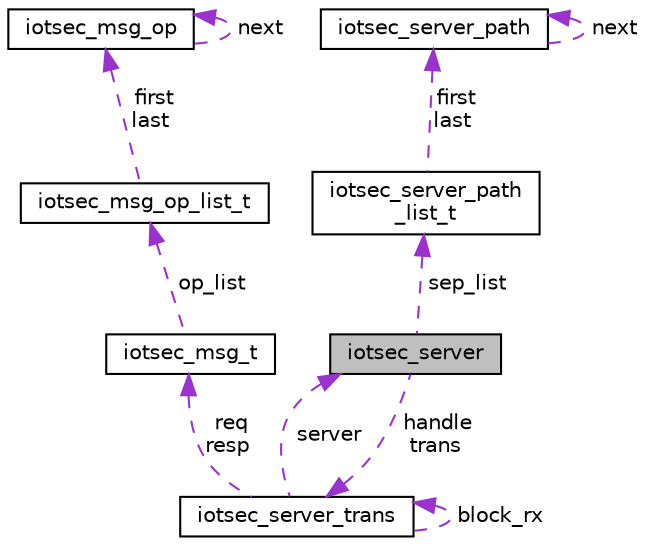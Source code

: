 digraph "iotsec_server"
{
 // LATEX_PDF_SIZE
  edge [fontname="Helvetica",fontsize="10",labelfontname="Helvetica",labelfontsize="10"];
  node [fontname="Helvetica",fontsize="10",shape=record];
  Node1 [label="iotsec_server",height=0.2,width=0.4,color="black", fillcolor="grey75", style="filled", fontcolor="black",tooltip="Server structure."];
  Node2 -> Node1 [dir="back",color="darkorchid3",fontsize="10",style="dashed",label=" handle\ntrans" ,fontname="Helvetica"];
  Node2 [label="iotsec_server_trans",height=0.2,width=0.4,color="black", fillcolor="white", style="filled",URL="$structiotsec__server__trans.html",tooltip="Transaction structure."];
  Node1 -> Node2 [dir="back",color="darkorchid3",fontsize="10",style="dashed",label=" server" ,fontname="Helvetica"];
  Node3 -> Node2 [dir="back",color="darkorchid3",fontsize="10",style="dashed",label=" req\nresp" ,fontname="Helvetica"];
  Node3 [label="iotsec_msg_t",height=0.2,width=0.4,color="black", fillcolor="white", style="filled",URL="$structiotsec__msg__t.html",tooltip="Message structure."];
  Node4 -> Node3 [dir="back",color="darkorchid3",fontsize="10",style="dashed",label=" op_list" ,fontname="Helvetica"];
  Node4 [label="iotsec_msg_op_list_t",height=0.2,width=0.4,color="black", fillcolor="white", style="filled",URL="$structiotsec__msg__op__list__t.html",tooltip="Option linked-list structure."];
  Node5 -> Node4 [dir="back",color="darkorchid3",fontsize="10",style="dashed",label=" first\nlast" ,fontname="Helvetica"];
  Node5 [label="iotsec_msg_op",height=0.2,width=0.4,color="black", fillcolor="white", style="filled",URL="$structiotsec__msg__op.html",tooltip="Option structure."];
  Node5 -> Node5 [dir="back",color="darkorchid3",fontsize="10",style="dashed",label=" next" ,fontname="Helvetica"];
  Node2 -> Node2 [dir="back",color="darkorchid3",fontsize="10",style="dashed",label=" block_rx" ,fontname="Helvetica"];
  Node6 -> Node1 [dir="back",color="darkorchid3",fontsize="10",style="dashed",label=" sep_list" ,fontname="Helvetica"];
  Node6 [label="iotsec_server_path\l_list_t",height=0.2,width=0.4,color="black", fillcolor="white", style="filled",URL="$structiotsec__server__path__list__t.html",tooltip="URI path list structure."];
  Node7 -> Node6 [dir="back",color="darkorchid3",fontsize="10",style="dashed",label=" first\nlast" ,fontname="Helvetica"];
  Node7 [label="iotsec_server_path",height=0.2,width=0.4,color="black", fillcolor="white", style="filled",URL="$structiotsec__server__path.html",tooltip="URI path structure."];
  Node7 -> Node7 [dir="back",color="darkorchid3",fontsize="10",style="dashed",label=" next" ,fontname="Helvetica"];
}
